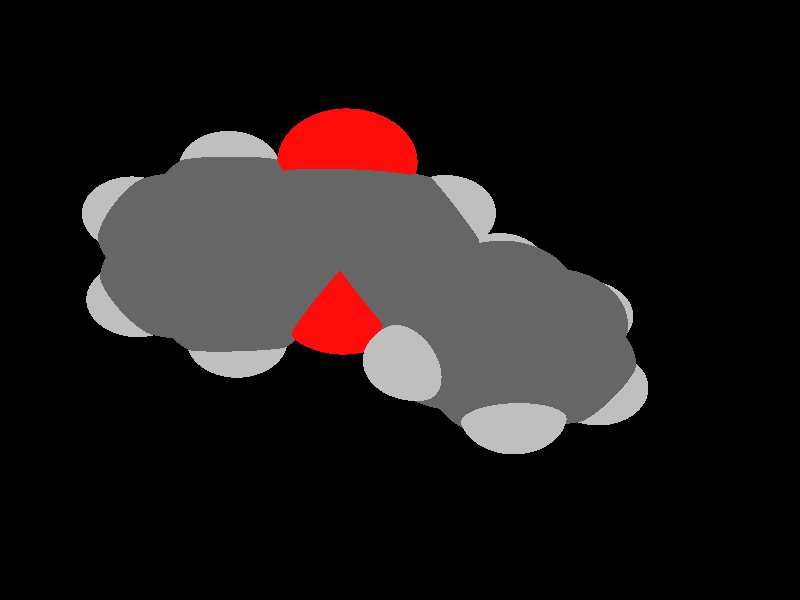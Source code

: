 global_settings {
	ambient_light rgb <0.200000002980232, 0.200000002980232, 0.200000002980232>
	max_trace_level 15
}

background { color rgb <0,0,0> }

camera {
	perspective
	location <0.466034607024777, 4.48036227953666, -23.6119325921335>
	angle 40
	up <-0.0016397991173841, -0.994429805066809, -0.105388205476904>
	right <0.999771136189384, -0.00387827575619151, 0.0210388740132909> * 1
	direction <-0.0213304079061516, -0.105329586403567, 0.994208575665394> }

light_source {
	<50.8151526517839, -36.8022093862282, -65.1394421637918>
	color rgb <1, 1, 1>
	fade_distance 123.939476907576
	fade_power 0
	spotlight
	area_light <20, 0, 0>, <0, 0, 20>, 20, 20
	circular
	orient
	point_at <-50.8151526517839, 36.8022093862282, 65.1394421637918>
}

light_source {
	<-50.2964978412222, -46.2085425869898, 25.1907882769259>
	color rgb <0.300000011920929, 0.300000011920929, 0.300000011920929> shadowless
	fade_distance 123.939476907576
	fade_power 0
	parallel
	point_at <50.2964978412222, 46.2085425869898, -25.1907882769259>
}

#default {
	finish {ambient 0.5 diffuse 1 specular 0.2 roughness .01 metallic 1}
}

union {
cylinder {
	<-1.28406892707138, 2.02043976605482, 0.28949309509508>, 	<-0.709551795767487, 1.6854751397061, 0.246226803691635>, 0.075
	pigment { rgbt <1, 0.0500000007450581, 0.0500000007450581, 0> }
}
cylinder {
	<-0.709551795767487, 1.6854751397061, 0.246226803691635>, 	<-0.0884829981627872, 1.32336917908077, 0.199454754409542>, 0.075
	pigment { rgbt <0.400000005960464, 0.400000005960464, 0.400000005960464, 0> }
}
cylinder {
	<0.0233719537376242, 1.32926781070208, 0.209939308780268>, 	<0.0676134528190178, 0.667583221161698, 0.110211931575497>, 0.075
	pigment { rgbt <0.400000005960464, 0.400000005960464, 0.400000005960464, 0> }
}
cylinder {
	<-0.200337950063199, 1.31747054745946, 0.188970200038816>, 	<-0.156096450981805, 0.655785957919073, 0.0892428228340452>, 0.075
	pigment { rgbt <0.400000005960464, 0.400000005960464, 0.400000005960464, 0> }
}
cylinder {
	<0.0676134528190178, 0.667583221161698, 0.110211931575497>, 	<0.111854951900411, 0.00589863162131242, 0.010484554370726>, 0.075
	pigment { rgbt <0.400000005960464, 0.400000005960464, 0.400000005960464, 0> }
}
cylinder {
	<-0.156096450981805, 0.655785957919073, 0.0892428228340452>, 	<-0.111854951900411, -0.00589863162131242, -0.010484554370726>, 0.075
	pigment { rgbt <0.400000005960464, 0.400000005960464, 0.400000005960464, 0> }
}
cylinder {
	<0, 0, 0>, 	<-0.616356899770808, -0.397711875062985, -0.0581682735048486>, 0.075
	pigment { rgbt <0.400000005960464, 0.400000005960464, 0.400000005960464, 0> }
}
cylinder {
	<-0.616356899770808, -0.397711875062985, -0.0581682735048486>, 	<-1.23271379954162, -0.795423750125969, -0.116336547009697>, 0.075
	pigment { rgbt <0.400000005960464, 0.400000005960464, 0.400000005960464, 0> }
}
cylinder {
	<-1.1207532804496, -0.792843781929706, -0.105639074001944>, 	<-1.09745780245156, -1.424811448157, -0.197036110340826>, 0.075
	pigment { rgbt <0.400000005960464, 0.400000005960464, 0.400000005960464, 0> }
}
cylinder {
	<-1.34467431863364, -0.798003718322232, -0.12703402001745>, 	<-1.3213788406356, -1.42997138454953, -0.218431056356331>, 0.075
	pigment { rgbt <0.400000005960464, 0.400000005960464, 0.400000005960464, 0> }
}
cylinder {
	<-1.09745780245156, -1.424811448157, -0.197036110340826>, 	<-1.07613105710041, -2.00337066419566, -0.280709058370197>, 0.075
	pigment { rgbt <1, 0.0500000007450581, 0.0500000007450581, 0> }
}
cylinder {
	<-1.3213788406356, -1.42997138454953, -0.218431056356331>, 	<-1.30005209528445, -2.00853060058819, -0.302104004385703>, 0.075
	pigment { rgbt <1, 0.0500000007450581, 0.0500000007450581, 0> }
}
cylinder {
	<-1.23271379954162, -0.795423750125969, -0.116336547009697>, 	<-1.86672501102893, -0.427616735202162, -0.062822689341999>, 0.075
	pigment { rgbt <0.400000005960464, 0.400000005960464, 0.400000005960464, 0> }
}
cylinder {
	<-1.86672501102893, -0.427616735202162, -0.062822689341999>, 	<-2.50073622251625, -0.0598097202783549, -0.00930883167430066>, 0.075
	pigment { rgbt <0.400000005960464, 0.400000005960464, 0.400000005960464, 0> }
}
cylinder {
	<-2.44796966670094, -0.158540222170868, 0.001836956025198>, 	<-3.06069054993726, -0.491421046043888, -0.0461022422878323>, 0.075
	pigment { rgbt <0.400000005960464, 0.400000005960464, 0.400000005960464, 0> }
}
cylinder {
	<-2.55350277833156, 0.038920781614158, -0.0204546193737993>, 	<-3.16622366156788, -0.293960042258863, -0.0683938176868296>, 0.075
	pigment { rgbt <0.400000005960464, 0.400000005960464, 0.400000005960464, 0> }
}
cylinder {
	<-3.06069054993726, -0.491421046043888, -0.0461022422878323>, 	<-3.67341143317358, -0.824301869916909, -0.0940414406008627>, 0.075
	pigment { rgbt <0.400000005960464, 0.400000005960464, 0.400000005960464, 0> }
}
cylinder {
	<-3.16622366156788, -0.293960042258863, -0.0683938176868296>, 	<-3.7789445448042, -0.626840866131883, -0.11633301599986>, 0.075
	pigment { rgbt <0.400000005960464, 0.400000005960464, 0.400000005960464, 0> }
}
cylinder {
	<-3.72617798898889, -0.725571368024396, -0.105187228300361>, 	<-4.31991067972295, -0.362785684012198, -0.0525936141501806>, 0.075
	pigment { rgbt <0.400000005960464, 0.400000005960464, 0.400000005960464, 0> }
}
cylinder {
	<-4.31991067972295, -0.362785684012198, -0.0525936141501806>, 	<-4.913643370457, 8.5868812060852e-16, 1.11022302462516e-16>, 0.075
	pigment { rgbt <0.400000005960464, 0.400000005960464, 0.400000005960464, 0> }
}
cylinder {
	<-5.02548288800625, 0.00490048484710241, -0.0111426012499464>, 	<-5.0051632545639, 0.695714353787122, 0.0887250033584639>, 0.075
	pigment { rgbt <0.400000005960464, 0.400000005960464, 0.400000005960464, 0> }
}
cylinder {
	<-4.80180385290776, -0.0049004848471007, 0.0111426012499466>, 	<-4.78148421946541, 0.685913384092919, 0.111010205858357>, 0.075
	pigment { rgbt <0.400000005960464, 0.400000005960464, 0.400000005960464, 0> }
}
cylinder {
	<-5.0051632545639, 0.695714353787122, 0.0887250033584639>, 	<-4.98484362112156, 1.38652822272714, 0.188592607966874>, 0.075
	pigment { rgbt <0.400000005960464, 0.400000005960464, 0.400000005960464, 0> }
}
cylinder {
	<-4.78148421946541, 0.685913384092919, 0.111010205858357>, 	<-4.76116458602307, 1.37672725303294, 0.210877810466767>, 0.075
	pigment { rgbt <0.400000005960464, 0.400000005960464, 0.400000005960464, 0> }
}
cylinder {
	<-4.87300410357231, 1.38162773788004, 0.199735209216821>, 	<-4.25927287333062, 1.71155901185541, 0.247161479308129>, 0.075
	pigment { rgbt <0.400000005960464, 0.400000005960464, 0.400000005960464, 0> }
}
cylinder {
	<-4.25927287333062, 1.71155901185541, 0.247161479308129>, 	<-3.64554164308892, 2.04149028583079, 0.294587749399437>, 0.075
	pigment { rgbt <0.400000005960464, 0.400000005960464, 0.400000005960464, 0> }
}
cylinder {
	<-3.58699554782437, 2.13755572356417, 0.294396955355157>, 	<-2.99322359297503, 1.77558315713745, 0.24186068639669>, 0.075
	pigment { rgbt <0.400000005960464, 0.400000005960464, 0.400000005960464, 0> }
}
cylinder {
	<-3.70408773835348, 1.94542484809741, 0.294778543443717>, 	<-3.11031578350415, 1.58345228167069, 0.24224227448525>, 0.075
	pigment { rgbt <0.400000005960464, 0.400000005960464, 0.400000005960464, 0> }
}
cylinder {
	<-2.99322359297503, 1.77558315713745, 0.24186068639669>, 	<-2.3994516381257, 1.41361059071073, 0.189324417438223>, 0.075
	pigment { rgbt <0.400000005960464, 0.400000005960464, 0.400000005960464, 0> }
}
cylinder {
	<-3.11031578350415, 1.58345228167069, 0.24224227448525>, 	<-2.51654382865481, 1.22147971524397, 0.189706005526783>, 0.075
	pigment { rgbt <0.400000005960464, 0.400000005960464, 0.400000005960464, 0> }
}
cylinder {
	<-1.28406892707138, 2.02043976605482, 0.28949309509508>, 	<-1.84792989031788, 1.68282573745505, 0.241471762409747>, 0.075
	pigment { rgbt <1, 0.0500000007450581, 0.0500000007450581, 0> }
}
cylinder {
	<-1.84792989031788, 1.68282573745505, 0.241471762409747>, 	<-2.45799773339025, 1.31754515297735, 0.189515211482503>, 0.075
	pigment { rgbt <0.400000005960464, 0.400000005960464, 0.400000005960464, 0> }
}
cylinder {
	<-2.50073622251625, -0.0598097202783549, -0.00930883167430066>, 	<-2.47936697795325, 0.6288677163495, 0.0901031899041012>, 0.075
	pigment { rgbt <0.400000005960464, 0.400000005960464, 0.400000005960464, 0> }
}
cylinder {
	<-2.47936697795325, 0.6288677163495, 0.0901031899041012>, 	<-2.45799773339025, 1.31754515297735, 0.189515211482503>, 0.075
	pigment { rgbt <0.400000005960464, 0.400000005960464, 0.400000005960464, 0> }
}
cylinder {
	<-0.0884829981627872, 1.32336917908077, 0.199454754409542>, 	<0.513043204876332, 1.74706561943834, 0.256661721190349>, 0.075
	pigment { rgbt <0.400000005960464, 0.400000005960464, 0.400000005960464, 0> }
}
cylinder {
	<0.513043204876332, 1.74706561943834, 0.256661721190349>, 	<1.11456940791545, 2.17076205979591, 0.313868687971157>, 0.075
	pigment { rgbt <0.400000005960464, 0.400000005960464, 0.400000005960464, 0> }
}
cylinder {
	<1.0025950583649, 2.169346587848, 0.303098753807267>, 	<1.02606050501284, 2.79033944752754, -0.0224859753739027>, 0.075
	pigment { rgbt <0.400000005960464, 0.400000005960464, 0.400000005960464, 0> }
}
cylinder {
	<1.22654375746601, 2.17217753174383, 0.324638622135046>, 	<1.25000920411396, 2.79317039142337, -0.000946107046123917>, 0.075
	pigment { rgbt <0.400000005960464, 0.400000005960464, 0.400000005960464, 0> }
}
cylinder {
	<1.02606050501284, 2.79033944752754, -0.0224859753739027>, 	<1.04952595166079, 3.41133230720709, -0.348070704555072>, 0.075
	pigment { rgbt <0.400000005960464, 0.400000005960464, 0.400000005960464, 0> }
}
cylinder {
	<1.25000920411396, 2.79317039142337, -0.000946107046123917>, 	<1.27347465076191, 3.41416325110292, -0.326530836227294>, 0.075
	pigment { rgbt <0.400000005960464, 0.400000005960464, 0.400000005960464, 0> }
}
cylinder {
	<1.16150030121135, 3.412747779155, -0.337300770391183>, 	<1.72476871308009, 3.82276477739274, -0.285357613040281>, 0.075
	pigment { rgbt <0.400000005960464, 0.400000005960464, 0.400000005960464, 0> }
}
cylinder {
	<1.72476871308009, 3.82276477739274, -0.285357613040281>, 	<2.28803712494883, 4.23278177563048, -0.233414455689379>, 0.075
	pigment { rgbt <0.400000005960464, 0.400000005960464, 0.400000005960464, 0> }
}
cylinder {
	<2.32892097083423, 4.3375616865498, -0.23584990500275>, 	<2.87481682495379, 4.13341913361932, 0.145305002761488>, 0.075
	pigment { rgbt <0.400000005960464, 0.400000005960464, 0.400000005960464, 0> }
}
cylinder {
	<2.24715327906344, 4.12800186471115, -0.230979006376009>, 	<2.793049133183, 3.92385931178068, 0.150175901388229>, 0.075
	pigment { rgbt <0.400000005960464, 0.400000005960464, 0.400000005960464, 0> }
}
cylinder {
	<2.87481682495379, 4.13341913361932, 0.145305002761488>, 	<3.42071267907336, 3.92927658068885, 0.526459910525726>, 0.075
	pigment { rgbt <0.400000005960464, 0.400000005960464, 0.400000005960464, 0> }
}
cylinder {
	<2.793049133183, 3.92385931178068, 0.150175901388229>, 	<3.33894498730257, 3.7197167588502, 0.531330809152467>, 0.075
	pigment { rgbt <0.400000005960464, 0.400000005960464, 0.400000005960464, 0> }
}
cylinder {
	<3.37982883318797, 3.82449666976953, 0.528895359839097>, 	<3.3624761947098, 3.21179205501118, 0.859595782895166>, 0.075
	pigment { rgbt <0.400000005960464, 0.400000005960464, 0.400000005960464, 0> }
}
cylinder {
	<3.3624761947098, 3.21179205501118, 0.859595782895166>, 	<3.34512355623164, 2.59908744025284, 1.19029620595124>, 0.075
	pigment { rgbt <0.400000005960464, 0.400000005960464, 0.400000005960464, 0> }
}
cylinder {
	<3.41029761989955, 2.5081608550689, 1.20216833852287>, 	<2.8471359180476, 2.09769839398124, 1.15007884934834>, 0.075
	pigment { rgbt <0.400000005960464, 0.400000005960464, 0.400000005960464, 0> }
}
cylinder {
	<3.27994949256373, 2.69001402543679, 1.1784240733796>, 	<2.71678779071178, 2.27955156434913, 1.12633458420507>, 0.075
	pigment { rgbt <0.400000005960464, 0.400000005960464, 0.400000005960464, 0> }
}
cylinder {
	<2.8471359180476, 2.09769839398124, 1.15007884934834>, 	<2.28397421619566, 1.68723593289359, 1.0979893601738>, 0.075
	pigment { rgbt <0.400000005960464, 0.400000005960464, 0.400000005960464, 0> }
}
cylinder {
	<2.71678779071178, 2.27955156434913, 1.12633458420507>, 	<2.15362608885983, 1.86908910326147, 1.07424509503054>, 0.075
	pigment { rgbt <0.400000005960464, 0.400000005960464, 0.400000005960464, 0> }
}
cylinder {
	<1.11456940791545, 2.17076205979591, 0.313868687971157>, 	<1.6666847802216, 1.97446228893672, 0.699992957786664>, 0.075
	pigment { rgbt <0.400000005960464, 0.400000005960464, 0.400000005960464, 0> }
}
cylinder {
	<1.6666847802216, 1.97446228893672, 0.699992957786664>, 	<2.21880015252775, 1.77816251807753, 1.08611722760217>, 0.075
	pigment { rgbt <0.400000005960464, 0.400000005960464, 0.400000005960464, 0> }
}
cylinder {
	<0, 0, 0>, 	<0.571919186849403, -0.329505491746184, -0.0576125890902671>, 0.075
	pigment { rgbt <0.400000005960464, 0.400000005960464, 0.400000005960464, 0> }
}
cylinder {
	<0.571919186849403, -0.329505491746184, -0.0576125890902671>, 	<0.934081462106918, -0.538161646924393, -0.0940952020680715>, 0.075
	pigment { rgbt <0.75, 0.75, 0.75, 0> }
}
cylinder {
	<-3.72617798898889, -0.725571368024396, -0.105187228300361>, 	<-3.74440499355836, -1.38389909951152, -0.200322267575173>, 0.075
	pigment { rgbt <0.400000005960464, 0.400000005960464, 0.400000005960464, 0> }
}
cylinder {
	<-3.74440499355836, -1.38389909951152, -0.200322267575173>, 	<-3.75597576673467, -1.80181531979254, -0.260715403286172>, 0.075
	pigment { rgbt <0.75, 0.75, 0.75, 0> }
}
cylinder {
	<-4.913643370457, 8.5868812060852e-16, 1.11022302462516e-16>, 	<-5.49895505937868, -0.31305822364625, -0.0449451796606745>, 0.075
	pigment { rgbt <0.400000005960464, 0.400000005960464, 0.400000005960464, 0> }
}
cylinder {
	<-5.49895505937868, -0.31305822364625, -0.0449451796606745>, 	<-5.87048025543864, -0.51177118311684, -0.0734740250629344>, 0.075
	pigment { rgbt <0.75, 0.75, 0.75, 0> }
}
cylinder {
	<-4.87300410357231, 1.38162773788004, 0.199735209216821>, 	<-5.43978921475641, 1.72639489715919, 0.250085537263686>, 0.075
	pigment { rgbt <0.400000005960464, 0.400000005960464, 0.400000005960464, 0> }
}
cylinder {
	<-5.43978921475641, 1.72639489715919, 0.250085537263686>, 	<-5.79956163600365, 1.94523924083161, 0.282045902972956>, 0.075
	pigment { rgbt <0.75, 0.75, 0.75, 0> }
}
cylinder {
	<-3.64554164308892, 2.04149028583079, 0.294587749399437>, 	<-3.62806129355851, 2.69926698359429, 0.390292333397615>, 0.075
	pigment { rgbt <0.400000005960464, 0.400000005960464, 0.400000005960464, 0> }
}
cylinder {
	<-3.62806129355851, 2.69926698359429, 0.390292333397615>, 	<-3.61696914958327, 3.1166587424064, 0.451021612463295>, 0.075
	pigment { rgbt <0.75, 0.75, 0.75, 0> }
}
cylinder {
	<1.16150030121135, 3.412747779155, -0.337300770391183>, 	<0.646840578698008, 3.61908284421206, -0.705452595512043>, 0.075
	pigment { rgbt <0.400000005960464, 0.400000005960464, 0.400000005960464, 0> }
}
cylinder {
	<0.646840578698008, 3.61908284421206, -0.705452595512043>, 	<0.320083185003784, 3.75008495130627, -0.939192143407489>, 0.075
	pigment { rgbt <0.75, 0.75, 0.75, 0> }
}
cylinder {
	<2.28803712494883, 4.23278177563048, -0.233414455689379>, 	<2.30210822665274, 4.81851357293471, -0.547962393548382>, 0.075
	pigment { rgbt <0.400000005960464, 0.400000005960464, 0.400000005960464, 0> }
}
cylinder {
	<2.30210822665274, 4.81851357293471, -0.547962393548382>, 	<2.31103752910114, 5.19020986806721, -0.747569626213321>, 0.075
	pigment { rgbt <0.75, 0.75, 0.75, 0> }
}
cylinder {
	<3.37982883318797, 3.82449666976953, 0.528895359839097>, 	<3.91567827464937, 4.21509349981072, 0.579119122181906>, 0.075
	pigment { rgbt <0.400000005960464, 0.400000005960464, 0.400000005960464, 0> }
}
cylinder {
	<3.91567827464937, 4.21509349981072, 0.579119122181906>, 	<4.25572062068206, 4.462960628454, 0.610990399171691>, 0.075
	pigment { rgbt <0.75, 0.75, 0.75, 0> }
}
cylinder {
	<3.34512355623164, 2.59908744025284, 1.19029620595124>, 	<3.86395044360838, 2.40550434064696, 1.55860813399856>, 0.075
	pigment { rgbt <0.400000005960464, 0.400000005960464, 0.400000005960464, 0> }
}
cylinder {
	<3.86395044360838, 2.40550434064696, 1.55860813399856>, 	<4.19320906042883, 2.28265237370608, 1.79234674496472>, 0.075
	pigment { rgbt <0.75, 0.75, 0.75, 0> }
}
cylinder {
	<2.21880015252775, 1.77816251807753, 1.08611722760217>, 	<2.21417993323525, 1.20092316779295, 1.41702964535846>, 0.075
	pigment { rgbt <0.400000005960464, 0.400000005960464, 0.400000005960464, 0> }
}
cylinder {
	<2.21417993323525, 1.20092316779295, 1.41702964535846>, 	<2.21124704213424, 0.834494639963492, 1.62709112162328>, 0.075
	pigment { rgbt <0.75, 0.75, 0.75, 0> }
}
sphere {
	<-1.28406892707138, 2.02043976605482, 0.28949309509508>, 0.3564
	pigment { rgbt <1, 0.0500000007450581, 0.0500000007450581,0> }
}
sphere {
	<-0.0884829981627872, 1.32336917908077, 0.199454754409542>, 0.4104
	pigment { rgbt <0.400000005960464, 0.400000005960464, 0.400000005960464,0> }
}
sphere {
	<0, 0, 0>, 0.4104
	pigment { rgbt <0.400000005960464, 0.400000005960464, 0.400000005960464,0> }
}
sphere {
	<-1.23271379954162, -0.795423750125969, -0.116336547009697>, 0.4104
	pigment { rgbt <0.400000005960464, 0.400000005960464, 0.400000005960464,0> }
}
sphere {
	<-1.18809157619243, -2.00595063239193, -0.29140653137795>, 0.3564
	pigment { rgbt <1, 0.0500000007450581, 0.0500000007450581,0> }
}
sphere {
	<-2.50073622251625, -0.0598097202783549, -0.00930883167430066>, 0.4104
	pigment { rgbt <0.400000005960464, 0.400000005960464, 0.400000005960464,0> }
}
sphere {
	<-3.72617798898889, -0.725571368024396, -0.105187228300361>, 0.4104
	pigment { rgbt <0.400000005960464, 0.400000005960464, 0.400000005960464,0> }
}
sphere {
	<-4.913643370457, 8.5868812060852e-16, 1.11022302462516e-16>, 0.4104
	pigment { rgbt <0.400000005960464, 0.400000005960464, 0.400000005960464,0> }
}
sphere {
	<-4.87300410357231, 1.38162773788004, 0.199735209216821>, 0.4104
	pigment { rgbt <0.400000005960464, 0.400000005960464, 0.400000005960464,0> }
}
sphere {
	<-3.64554164308892, 2.04149028583079, 0.294587749399437>, 0.4104
	pigment { rgbt <0.400000005960464, 0.400000005960464, 0.400000005960464,0> }
}
sphere {
	<-2.45799773339025, 1.31754515297735, 0.189515211482503>, 0.4104
	pigment { rgbt <0.400000005960464, 0.400000005960464, 0.400000005960464,0> }
}
sphere {
	<1.11456940791545, 2.17076205979591, 0.313868687971157>, 0.4104
	pigment { rgbt <0.400000005960464, 0.400000005960464, 0.400000005960464,0> }
}
sphere {
	<1.16150030121135, 3.412747779155, -0.337300770391183>, 0.4104
	pigment { rgbt <0.400000005960464, 0.400000005960464, 0.400000005960464,0> }
}
sphere {
	<2.28803712494883, 4.23278177563048, -0.233414455689379>, 0.4104
	pigment { rgbt <0.400000005960464, 0.400000005960464, 0.400000005960464,0> }
}
sphere {
	<3.37982883318797, 3.82449666976953, 0.528895359839097>, 0.4104
	pigment { rgbt <0.400000005960464, 0.400000005960464, 0.400000005960464,0> }
}
sphere {
	<3.34512355623164, 2.59908744025284, 1.19029620595124>, 0.4104
	pigment { rgbt <0.400000005960464, 0.400000005960464, 0.400000005960464,0> }
}
sphere {
	<2.21880015252775, 1.77816251807753, 1.08611722760217>, 0.4104
	pigment { rgbt <0.400000005960464, 0.400000005960464, 0.400000005960464,0> }
}
sphere {
	<0.934081462106918, -0.538161646924393, -0.0940952020680715>, 0.1674
	pigment { rgbt <0.75, 0.75, 0.75,0> }
}
sphere {
	<-3.75597576673467, -1.80181531979254, -0.260715403286172>, 0.1674
	pigment { rgbt <0.75, 0.75, 0.75,0> }
}
sphere {
	<-5.87048025543864, -0.51177118311684, -0.0734740250629344>, 0.1674
	pigment { rgbt <0.75, 0.75, 0.75,0> }
}
sphere {
	<-5.79956163600365, 1.94523924083161, 0.282045902972956>, 0.1674
	pigment { rgbt <0.75, 0.75, 0.75,0> }
}
sphere {
	<-3.61696914958327, 3.1166587424064, 0.451021612463295>, 0.1674
	pigment { rgbt <0.75, 0.75, 0.75,0> }
}
sphere {
	<0.320083185003784, 3.75008495130627, -0.939192143407489>, 0.1674
	pigment { rgbt <0.75, 0.75, 0.75,0> }
}
sphere {
	<2.31103752910114, 5.19020986806721, -0.747569626213321>, 0.1674
	pigment { rgbt <0.75, 0.75, 0.75,0> }
}
sphere {
	<4.25572062068206, 4.462960628454, 0.610990399171691>, 0.1674
	pigment { rgbt <0.75, 0.75, 0.75,0> }
}
sphere {
	<4.19320906042883, 2.28265237370608, 1.79234674496472>, 0.1674
	pigment { rgbt <0.75, 0.75, 0.75,0> }
}
sphere {
	<2.21124704213424, 0.834494639963492, 1.62709112162328>, 0.1674
	pigment { rgbt <0.75, 0.75, 0.75,0> }
}
}
merge {
}
union {
}
merge {
sphere {
	<-1.28406892707138, 2.02043976605482, 0.28949309509508>, 1.519848
	pigment { rgbt <0, 0, 0,0> }
}
sphere {
	<-0.0884829981627872, 1.32336917908077, 0.199454754409542>, 1.69983
	pigment { rgbt <0, 0, 0,0> }
}
sphere {
	<0, 0, 0>, 1.69983
	pigment { rgbt <0, 0, 0,0> }
}
sphere {
	<-1.23271379954162, -0.795423750125969, -0.116336547009697>, 1.69983
	pigment { rgbt <0, 0, 0,0> }
}
sphere {
	<-1.18809157619243, -2.00595063239193, -0.29140653137795>, 1.519848
	pigment { rgbt <0, 0, 0,0> }
}
sphere {
	<-2.50073622251625, -0.0598097202783549, -0.00930883167430066>, 1.69983
	pigment { rgbt <0, 0, 0,0> }
}
sphere {
	<-3.72617798898889, -0.725571368024396, -0.105187228300361>, 1.69983
	pigment { rgbt <0, 0, 0,0> }
}
sphere {
	<-4.913643370457, 8.5868812060852e-16, 1.11022302462516e-16>, 1.69983
	pigment { rgbt <0, 0, 0,0> }
}
sphere {
	<-4.87300410357231, 1.38162773788004, 0.199735209216821>, 1.69983
	pigment { rgbt <0, 0, 0,0> }
}
sphere {
	<-3.64554164308892, 2.04149028583079, 0.294587749399437>, 1.69983
	pigment { rgbt <0, 0, 0,0> }
}
sphere {
	<-2.45799773339025, 1.31754515297735, 0.189515211482503>, 1.69983
	pigment { rgbt <0, 0, 0,0> }
}
sphere {
	<1.11456940791545, 2.17076205979591, 0.313868687971157>, 1.69983
	pigment { rgbt <0, 0, 0,0> }
}
sphere {
	<1.16150030121135, 3.412747779155, -0.337300770391183>, 1.69983
	pigment { rgbt <0, 0, 0,0> }
}
sphere {
	<2.28803712494883, 4.23278177563048, -0.233414455689379>, 1.69983
	pigment { rgbt <0, 0, 0,0> }
}
sphere {
	<3.37982883318797, 3.82449666976953, 0.528895359839097>, 1.69983
	pigment { rgbt <0, 0, 0,0> }
}
sphere {
	<3.34512355623164, 2.59908744025284, 1.19029620595124>, 1.69983
	pigment { rgbt <0, 0, 0,0> }
}
sphere {
	<2.21880015252775, 1.77816251807753, 1.08611722760217>, 1.69983
	pigment { rgbt <0, 0, 0,0> }
}
sphere {
	<0.934081462106918, -0.538161646924393, -0.0940952020680715>, 1.09989
	pigment { rgbt <0, 0, 0,0> }
}
sphere {
	<-3.75597576673467, -1.80181531979254, -0.260715403286172>, 1.09989
	pigment { rgbt <0, 0, 0,0> }
}
sphere {
	<-5.87048025543864, -0.51177118311684, -0.0734740250629344>, 1.09989
	pigment { rgbt <0, 0, 0,0> }
}
sphere {
	<-5.79956163600365, 1.94523924083161, 0.282045902972956>, 1.09989
	pigment { rgbt <0, 0, 0,0> }
}
sphere {
	<-3.61696914958327, 3.1166587424064, 0.451021612463295>, 1.09989
	pigment { rgbt <0, 0, 0,0> }
}
sphere {
	<0.320083185003784, 3.75008495130627, -0.939192143407489>, 1.09989
	pigment { rgbt <0, 0, 0,0> }
}
sphere {
	<2.31103752910114, 5.19020986806721, -0.747569626213321>, 1.09989
	pigment { rgbt <0, 0, 0,0> }
}
sphere {
	<4.25572062068206, 4.462960628454, 0.610990399171691>, 1.09989
	pigment { rgbt <0, 0, 0,0> }
}
sphere {
	<4.19320906042883, 2.28265237370608, 1.79234674496472>, 1.09989
	pigment { rgbt <0, 0, 0,0> }
}
sphere {
	<2.21124704213424, 0.834494639963492, 1.62709112162328>, 1.09989
	pigment { rgbt <0, 0, 0,0> }
}
sphere {
	<-1.28406892707138, 2.02043976605482, 0.28949309509508>, 1.52
	pigment { rgbt <1, 0.0500000007450581, 0.0500000007450581,0.350000023841858> }
}
sphere {
	<-0.0884829981627872, 1.32336917908077, 0.199454754409542>, 1.7
	pigment { rgbt <0.400000005960464, 0.400000005960464, 0.400000005960464,0.350000023841858> }
}
sphere {
	<0, 0, 0>, 1.7
	pigment { rgbt <0.400000005960464, 0.400000005960464, 0.400000005960464,0.350000023841858> }
}
sphere {
	<-1.23271379954162, -0.795423750125969, -0.116336547009697>, 1.7
	pigment { rgbt <0.400000005960464, 0.400000005960464, 0.400000005960464,0.350000023841858> }
}
sphere {
	<-1.18809157619243, -2.00595063239193, -0.29140653137795>, 1.52
	pigment { rgbt <1, 0.0500000007450581, 0.0500000007450581,0.350000023841858> }
}
sphere {
	<-2.50073622251625, -0.0598097202783549, -0.00930883167430066>, 1.7
	pigment { rgbt <0.400000005960464, 0.400000005960464, 0.400000005960464,0.350000023841858> }
}
sphere {
	<-3.72617798898889, -0.725571368024396, -0.105187228300361>, 1.7
	pigment { rgbt <0.400000005960464, 0.400000005960464, 0.400000005960464,0.350000023841858> }
}
sphere {
	<-4.913643370457, 8.5868812060852e-16, 1.11022302462516e-16>, 1.7
	pigment { rgbt <0.400000005960464, 0.400000005960464, 0.400000005960464,0.350000023841858> }
}
sphere {
	<-4.87300410357231, 1.38162773788004, 0.199735209216821>, 1.7
	pigment { rgbt <0.400000005960464, 0.400000005960464, 0.400000005960464,0.350000023841858> }
}
sphere {
	<-3.64554164308892, 2.04149028583079, 0.294587749399437>, 1.7
	pigment { rgbt <0.400000005960464, 0.400000005960464, 0.400000005960464,0.350000023841858> }
}
sphere {
	<-2.45799773339025, 1.31754515297735, 0.189515211482503>, 1.7
	pigment { rgbt <0.400000005960464, 0.400000005960464, 0.400000005960464,0.350000023841858> }
}
sphere {
	<1.11456940791545, 2.17076205979591, 0.313868687971157>, 1.7
	pigment { rgbt <0.400000005960464, 0.400000005960464, 0.400000005960464,0.350000023841858> }
}
sphere {
	<1.16150030121135, 3.412747779155, -0.337300770391183>, 1.7
	pigment { rgbt <0.400000005960464, 0.400000005960464, 0.400000005960464,0.350000023841858> }
}
sphere {
	<2.28803712494883, 4.23278177563048, -0.233414455689379>, 1.7
	pigment { rgbt <0.400000005960464, 0.400000005960464, 0.400000005960464,0.350000023841858> }
}
sphere {
	<3.37982883318797, 3.82449666976953, 0.528895359839097>, 1.7
	pigment { rgbt <0.400000005960464, 0.400000005960464, 0.400000005960464,0.350000023841858> }
}
sphere {
	<3.34512355623164, 2.59908744025284, 1.19029620595124>, 1.7
	pigment { rgbt <0.400000005960464, 0.400000005960464, 0.400000005960464,0.350000023841858> }
}
sphere {
	<2.21880015252775, 1.77816251807753, 1.08611722760217>, 1.7
	pigment { rgbt <0.400000005960464, 0.400000005960464, 0.400000005960464,0.350000023841858> }
}
sphere {
	<0.934081462106918, -0.538161646924393, -0.0940952020680715>, 1.1
	pigment { rgbt <0.75, 0.75, 0.75,0.350000023841858> }
}
sphere {
	<-3.75597576673467, -1.80181531979254, -0.260715403286172>, 1.1
	pigment { rgbt <0.75, 0.75, 0.75,0.350000023841858> }
}
sphere {
	<-5.87048025543864, -0.51177118311684, -0.0734740250629344>, 1.1
	pigment { rgbt <0.75, 0.75, 0.75,0.350000023841858> }
}
sphere {
	<-5.79956163600365, 1.94523924083161, 0.282045902972956>, 1.1
	pigment { rgbt <0.75, 0.75, 0.75,0.350000023841858> }
}
sphere {
	<-3.61696914958327, 3.1166587424064, 0.451021612463295>, 1.1
	pigment { rgbt <0.75, 0.75, 0.75,0.350000023841858> }
}
sphere {
	<0.320083185003784, 3.75008495130627, -0.939192143407489>, 1.1
	pigment { rgbt <0.75, 0.75, 0.75,0.350000023841858> }
}
sphere {
	<2.31103752910114, 5.19020986806721, -0.747569626213321>, 1.1
	pigment { rgbt <0.75, 0.75, 0.75,0.350000023841858> }
}
sphere {
	<4.25572062068206, 4.462960628454, 0.610990399171691>, 1.1
	pigment { rgbt <0.75, 0.75, 0.75,0.350000023841858> }
}
sphere {
	<4.19320906042883, 2.28265237370608, 1.79234674496472>, 1.1
	pigment { rgbt <0.75, 0.75, 0.75,0.350000023841858> }
}
sphere {
	<2.21124704213424, 0.834494639963492, 1.62709112162328>, 1.1
	pigment { rgbt <0.75, 0.75, 0.75,0.350000023841858> }
}
}
